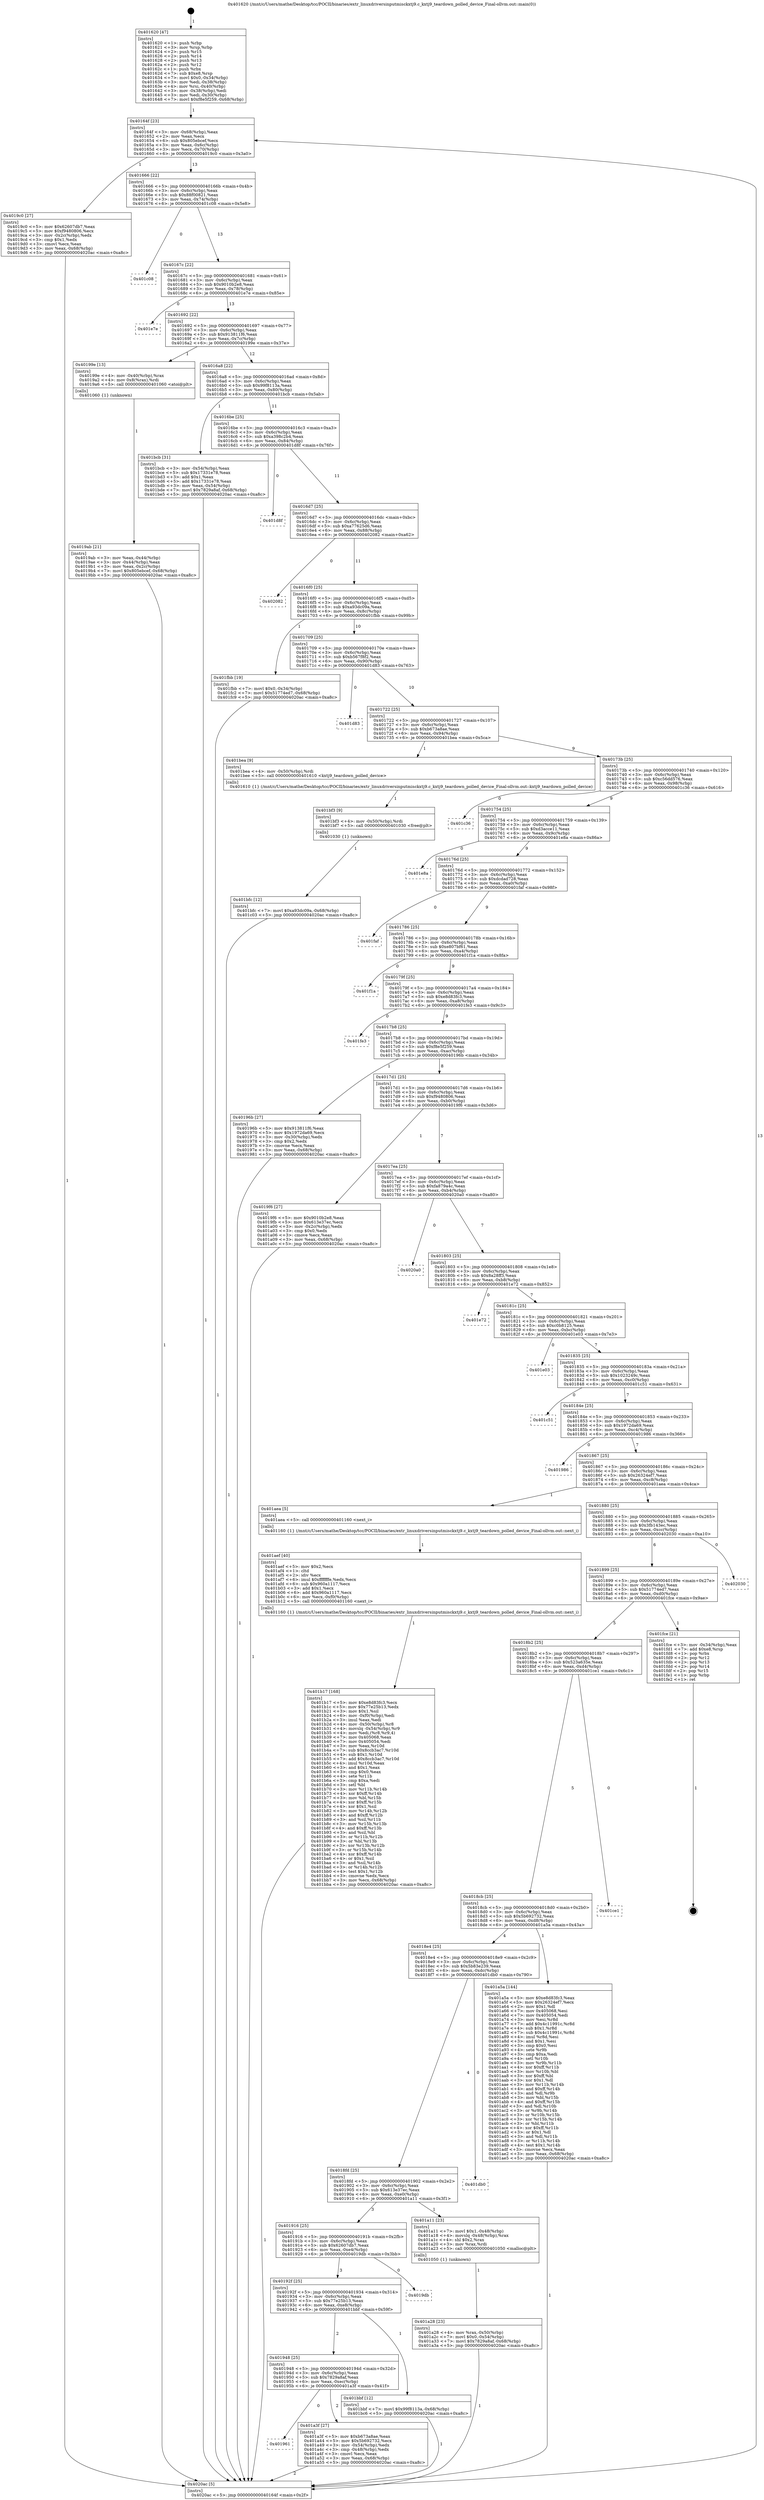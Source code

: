 digraph "0x401620" {
  label = "0x401620 (/mnt/c/Users/mathe/Desktop/tcc/POCII/binaries/extr_linuxdriversinputmisckxtj9.c_kxtj9_teardown_polled_device_Final-ollvm.out::main(0))"
  labelloc = "t"
  node[shape=record]

  Entry [label="",width=0.3,height=0.3,shape=circle,fillcolor=black,style=filled]
  "0x40164f" [label="{
     0x40164f [23]\l
     | [instrs]\l
     &nbsp;&nbsp;0x40164f \<+3\>: mov -0x68(%rbp),%eax\l
     &nbsp;&nbsp;0x401652 \<+2\>: mov %eax,%ecx\l
     &nbsp;&nbsp;0x401654 \<+6\>: sub $0x805ebcef,%ecx\l
     &nbsp;&nbsp;0x40165a \<+3\>: mov %eax,-0x6c(%rbp)\l
     &nbsp;&nbsp;0x40165d \<+3\>: mov %ecx,-0x70(%rbp)\l
     &nbsp;&nbsp;0x401660 \<+6\>: je 00000000004019c0 \<main+0x3a0\>\l
  }"]
  "0x4019c0" [label="{
     0x4019c0 [27]\l
     | [instrs]\l
     &nbsp;&nbsp;0x4019c0 \<+5\>: mov $0x62607db7,%eax\l
     &nbsp;&nbsp;0x4019c5 \<+5\>: mov $0xf9480806,%ecx\l
     &nbsp;&nbsp;0x4019ca \<+3\>: mov -0x2c(%rbp),%edx\l
     &nbsp;&nbsp;0x4019cd \<+3\>: cmp $0x1,%edx\l
     &nbsp;&nbsp;0x4019d0 \<+3\>: cmovl %ecx,%eax\l
     &nbsp;&nbsp;0x4019d3 \<+3\>: mov %eax,-0x68(%rbp)\l
     &nbsp;&nbsp;0x4019d6 \<+5\>: jmp 00000000004020ac \<main+0xa8c\>\l
  }"]
  "0x401666" [label="{
     0x401666 [22]\l
     | [instrs]\l
     &nbsp;&nbsp;0x401666 \<+5\>: jmp 000000000040166b \<main+0x4b\>\l
     &nbsp;&nbsp;0x40166b \<+3\>: mov -0x6c(%rbp),%eax\l
     &nbsp;&nbsp;0x40166e \<+5\>: sub $0x88f00821,%eax\l
     &nbsp;&nbsp;0x401673 \<+3\>: mov %eax,-0x74(%rbp)\l
     &nbsp;&nbsp;0x401676 \<+6\>: je 0000000000401c08 \<main+0x5e8\>\l
  }"]
  Exit [label="",width=0.3,height=0.3,shape=circle,fillcolor=black,style=filled,peripheries=2]
  "0x401c08" [label="{
     0x401c08\l
  }", style=dashed]
  "0x40167c" [label="{
     0x40167c [22]\l
     | [instrs]\l
     &nbsp;&nbsp;0x40167c \<+5\>: jmp 0000000000401681 \<main+0x61\>\l
     &nbsp;&nbsp;0x401681 \<+3\>: mov -0x6c(%rbp),%eax\l
     &nbsp;&nbsp;0x401684 \<+5\>: sub $0x9010b2e8,%eax\l
     &nbsp;&nbsp;0x401689 \<+3\>: mov %eax,-0x78(%rbp)\l
     &nbsp;&nbsp;0x40168c \<+6\>: je 0000000000401e7e \<main+0x85e\>\l
  }"]
  "0x401bfc" [label="{
     0x401bfc [12]\l
     | [instrs]\l
     &nbsp;&nbsp;0x401bfc \<+7\>: movl $0xa93dc09a,-0x68(%rbp)\l
     &nbsp;&nbsp;0x401c03 \<+5\>: jmp 00000000004020ac \<main+0xa8c\>\l
  }"]
  "0x401e7e" [label="{
     0x401e7e\l
  }", style=dashed]
  "0x401692" [label="{
     0x401692 [22]\l
     | [instrs]\l
     &nbsp;&nbsp;0x401692 \<+5\>: jmp 0000000000401697 \<main+0x77\>\l
     &nbsp;&nbsp;0x401697 \<+3\>: mov -0x6c(%rbp),%eax\l
     &nbsp;&nbsp;0x40169a \<+5\>: sub $0x913811f6,%eax\l
     &nbsp;&nbsp;0x40169f \<+3\>: mov %eax,-0x7c(%rbp)\l
     &nbsp;&nbsp;0x4016a2 \<+6\>: je 000000000040199e \<main+0x37e\>\l
  }"]
  "0x401bf3" [label="{
     0x401bf3 [9]\l
     | [instrs]\l
     &nbsp;&nbsp;0x401bf3 \<+4\>: mov -0x50(%rbp),%rdi\l
     &nbsp;&nbsp;0x401bf7 \<+5\>: call 0000000000401030 \<free@plt\>\l
     | [calls]\l
     &nbsp;&nbsp;0x401030 \{1\} (unknown)\l
  }"]
  "0x40199e" [label="{
     0x40199e [13]\l
     | [instrs]\l
     &nbsp;&nbsp;0x40199e \<+4\>: mov -0x40(%rbp),%rax\l
     &nbsp;&nbsp;0x4019a2 \<+4\>: mov 0x8(%rax),%rdi\l
     &nbsp;&nbsp;0x4019a6 \<+5\>: call 0000000000401060 \<atoi@plt\>\l
     | [calls]\l
     &nbsp;&nbsp;0x401060 \{1\} (unknown)\l
  }"]
  "0x4016a8" [label="{
     0x4016a8 [22]\l
     | [instrs]\l
     &nbsp;&nbsp;0x4016a8 \<+5\>: jmp 00000000004016ad \<main+0x8d\>\l
     &nbsp;&nbsp;0x4016ad \<+3\>: mov -0x6c(%rbp),%eax\l
     &nbsp;&nbsp;0x4016b0 \<+5\>: sub $0x99f8113a,%eax\l
     &nbsp;&nbsp;0x4016b5 \<+3\>: mov %eax,-0x80(%rbp)\l
     &nbsp;&nbsp;0x4016b8 \<+6\>: je 0000000000401bcb \<main+0x5ab\>\l
  }"]
  "0x401b17" [label="{
     0x401b17 [168]\l
     | [instrs]\l
     &nbsp;&nbsp;0x401b17 \<+5\>: mov $0xe8d83fc3,%ecx\l
     &nbsp;&nbsp;0x401b1c \<+5\>: mov $0x77e25b13,%edx\l
     &nbsp;&nbsp;0x401b21 \<+3\>: mov $0x1,%sil\l
     &nbsp;&nbsp;0x401b24 \<+6\>: mov -0xf0(%rbp),%edi\l
     &nbsp;&nbsp;0x401b2a \<+3\>: imul %eax,%edi\l
     &nbsp;&nbsp;0x401b2d \<+4\>: mov -0x50(%rbp),%r8\l
     &nbsp;&nbsp;0x401b31 \<+4\>: movslq -0x54(%rbp),%r9\l
     &nbsp;&nbsp;0x401b35 \<+4\>: mov %edi,(%r8,%r9,4)\l
     &nbsp;&nbsp;0x401b39 \<+7\>: mov 0x405068,%eax\l
     &nbsp;&nbsp;0x401b40 \<+7\>: mov 0x405054,%edi\l
     &nbsp;&nbsp;0x401b47 \<+3\>: mov %eax,%r10d\l
     &nbsp;&nbsp;0x401b4a \<+7\>: sub $0x8ccb3ac7,%r10d\l
     &nbsp;&nbsp;0x401b51 \<+4\>: sub $0x1,%r10d\l
     &nbsp;&nbsp;0x401b55 \<+7\>: add $0x8ccb3ac7,%r10d\l
     &nbsp;&nbsp;0x401b5c \<+4\>: imul %r10d,%eax\l
     &nbsp;&nbsp;0x401b60 \<+3\>: and $0x1,%eax\l
     &nbsp;&nbsp;0x401b63 \<+3\>: cmp $0x0,%eax\l
     &nbsp;&nbsp;0x401b66 \<+4\>: sete %r11b\l
     &nbsp;&nbsp;0x401b6a \<+3\>: cmp $0xa,%edi\l
     &nbsp;&nbsp;0x401b6d \<+3\>: setl %bl\l
     &nbsp;&nbsp;0x401b70 \<+3\>: mov %r11b,%r14b\l
     &nbsp;&nbsp;0x401b73 \<+4\>: xor $0xff,%r14b\l
     &nbsp;&nbsp;0x401b77 \<+3\>: mov %bl,%r15b\l
     &nbsp;&nbsp;0x401b7a \<+4\>: xor $0xff,%r15b\l
     &nbsp;&nbsp;0x401b7e \<+4\>: xor $0x1,%sil\l
     &nbsp;&nbsp;0x401b82 \<+3\>: mov %r14b,%r12b\l
     &nbsp;&nbsp;0x401b85 \<+4\>: and $0xff,%r12b\l
     &nbsp;&nbsp;0x401b89 \<+3\>: and %sil,%r11b\l
     &nbsp;&nbsp;0x401b8c \<+3\>: mov %r15b,%r13b\l
     &nbsp;&nbsp;0x401b8f \<+4\>: and $0xff,%r13b\l
     &nbsp;&nbsp;0x401b93 \<+3\>: and %sil,%bl\l
     &nbsp;&nbsp;0x401b96 \<+3\>: or %r11b,%r12b\l
     &nbsp;&nbsp;0x401b99 \<+3\>: or %bl,%r13b\l
     &nbsp;&nbsp;0x401b9c \<+3\>: xor %r13b,%r12b\l
     &nbsp;&nbsp;0x401b9f \<+3\>: or %r15b,%r14b\l
     &nbsp;&nbsp;0x401ba2 \<+4\>: xor $0xff,%r14b\l
     &nbsp;&nbsp;0x401ba6 \<+4\>: or $0x1,%sil\l
     &nbsp;&nbsp;0x401baa \<+3\>: and %sil,%r14b\l
     &nbsp;&nbsp;0x401bad \<+3\>: or %r14b,%r12b\l
     &nbsp;&nbsp;0x401bb0 \<+4\>: test $0x1,%r12b\l
     &nbsp;&nbsp;0x401bb4 \<+3\>: cmovne %edx,%ecx\l
     &nbsp;&nbsp;0x401bb7 \<+3\>: mov %ecx,-0x68(%rbp)\l
     &nbsp;&nbsp;0x401bba \<+5\>: jmp 00000000004020ac \<main+0xa8c\>\l
  }"]
  "0x401bcb" [label="{
     0x401bcb [31]\l
     | [instrs]\l
     &nbsp;&nbsp;0x401bcb \<+3\>: mov -0x54(%rbp),%eax\l
     &nbsp;&nbsp;0x401bce \<+5\>: sub $0x17331e78,%eax\l
     &nbsp;&nbsp;0x401bd3 \<+3\>: add $0x1,%eax\l
     &nbsp;&nbsp;0x401bd6 \<+5\>: add $0x17331e78,%eax\l
     &nbsp;&nbsp;0x401bdb \<+3\>: mov %eax,-0x54(%rbp)\l
     &nbsp;&nbsp;0x401bde \<+7\>: movl $0x7829a8af,-0x68(%rbp)\l
     &nbsp;&nbsp;0x401be5 \<+5\>: jmp 00000000004020ac \<main+0xa8c\>\l
  }"]
  "0x4016be" [label="{
     0x4016be [25]\l
     | [instrs]\l
     &nbsp;&nbsp;0x4016be \<+5\>: jmp 00000000004016c3 \<main+0xa3\>\l
     &nbsp;&nbsp;0x4016c3 \<+3\>: mov -0x6c(%rbp),%eax\l
     &nbsp;&nbsp;0x4016c6 \<+5\>: sub $0xa398c2b4,%eax\l
     &nbsp;&nbsp;0x4016cb \<+6\>: mov %eax,-0x84(%rbp)\l
     &nbsp;&nbsp;0x4016d1 \<+6\>: je 0000000000401d8f \<main+0x76f\>\l
  }"]
  "0x401aef" [label="{
     0x401aef [40]\l
     | [instrs]\l
     &nbsp;&nbsp;0x401aef \<+5\>: mov $0x2,%ecx\l
     &nbsp;&nbsp;0x401af4 \<+1\>: cltd\l
     &nbsp;&nbsp;0x401af5 \<+2\>: idiv %ecx\l
     &nbsp;&nbsp;0x401af7 \<+6\>: imul $0xfffffffe,%edx,%ecx\l
     &nbsp;&nbsp;0x401afd \<+6\>: sub $0x960a1117,%ecx\l
     &nbsp;&nbsp;0x401b03 \<+3\>: add $0x1,%ecx\l
     &nbsp;&nbsp;0x401b06 \<+6\>: add $0x960a1117,%ecx\l
     &nbsp;&nbsp;0x401b0c \<+6\>: mov %ecx,-0xf0(%rbp)\l
     &nbsp;&nbsp;0x401b12 \<+5\>: call 0000000000401160 \<next_i\>\l
     | [calls]\l
     &nbsp;&nbsp;0x401160 \{1\} (/mnt/c/Users/mathe/Desktop/tcc/POCII/binaries/extr_linuxdriversinputmisckxtj9.c_kxtj9_teardown_polled_device_Final-ollvm.out::next_i)\l
  }"]
  "0x401d8f" [label="{
     0x401d8f\l
  }", style=dashed]
  "0x4016d7" [label="{
     0x4016d7 [25]\l
     | [instrs]\l
     &nbsp;&nbsp;0x4016d7 \<+5\>: jmp 00000000004016dc \<main+0xbc\>\l
     &nbsp;&nbsp;0x4016dc \<+3\>: mov -0x6c(%rbp),%eax\l
     &nbsp;&nbsp;0x4016df \<+5\>: sub $0xa77625d6,%eax\l
     &nbsp;&nbsp;0x4016e4 \<+6\>: mov %eax,-0x88(%rbp)\l
     &nbsp;&nbsp;0x4016ea \<+6\>: je 0000000000402082 \<main+0xa62\>\l
  }"]
  "0x401961" [label="{
     0x401961\l
  }", style=dashed]
  "0x402082" [label="{
     0x402082\l
  }", style=dashed]
  "0x4016f0" [label="{
     0x4016f0 [25]\l
     | [instrs]\l
     &nbsp;&nbsp;0x4016f0 \<+5\>: jmp 00000000004016f5 \<main+0xd5\>\l
     &nbsp;&nbsp;0x4016f5 \<+3\>: mov -0x6c(%rbp),%eax\l
     &nbsp;&nbsp;0x4016f8 \<+5\>: sub $0xa93dc09a,%eax\l
     &nbsp;&nbsp;0x4016fd \<+6\>: mov %eax,-0x8c(%rbp)\l
     &nbsp;&nbsp;0x401703 \<+6\>: je 0000000000401fbb \<main+0x99b\>\l
  }"]
  "0x401a3f" [label="{
     0x401a3f [27]\l
     | [instrs]\l
     &nbsp;&nbsp;0x401a3f \<+5\>: mov $0xb673a8ae,%eax\l
     &nbsp;&nbsp;0x401a44 \<+5\>: mov $0x5b692732,%ecx\l
     &nbsp;&nbsp;0x401a49 \<+3\>: mov -0x54(%rbp),%edx\l
     &nbsp;&nbsp;0x401a4c \<+3\>: cmp -0x48(%rbp),%edx\l
     &nbsp;&nbsp;0x401a4f \<+3\>: cmovl %ecx,%eax\l
     &nbsp;&nbsp;0x401a52 \<+3\>: mov %eax,-0x68(%rbp)\l
     &nbsp;&nbsp;0x401a55 \<+5\>: jmp 00000000004020ac \<main+0xa8c\>\l
  }"]
  "0x401fbb" [label="{
     0x401fbb [19]\l
     | [instrs]\l
     &nbsp;&nbsp;0x401fbb \<+7\>: movl $0x0,-0x34(%rbp)\l
     &nbsp;&nbsp;0x401fc2 \<+7\>: movl $0x51774ed7,-0x68(%rbp)\l
     &nbsp;&nbsp;0x401fc9 \<+5\>: jmp 00000000004020ac \<main+0xa8c\>\l
  }"]
  "0x401709" [label="{
     0x401709 [25]\l
     | [instrs]\l
     &nbsp;&nbsp;0x401709 \<+5\>: jmp 000000000040170e \<main+0xee\>\l
     &nbsp;&nbsp;0x40170e \<+3\>: mov -0x6c(%rbp),%eax\l
     &nbsp;&nbsp;0x401711 \<+5\>: sub $0xb567f8f2,%eax\l
     &nbsp;&nbsp;0x401716 \<+6\>: mov %eax,-0x90(%rbp)\l
     &nbsp;&nbsp;0x40171c \<+6\>: je 0000000000401d83 \<main+0x763\>\l
  }"]
  "0x401948" [label="{
     0x401948 [25]\l
     | [instrs]\l
     &nbsp;&nbsp;0x401948 \<+5\>: jmp 000000000040194d \<main+0x32d\>\l
     &nbsp;&nbsp;0x40194d \<+3\>: mov -0x6c(%rbp),%eax\l
     &nbsp;&nbsp;0x401950 \<+5\>: sub $0x7829a8af,%eax\l
     &nbsp;&nbsp;0x401955 \<+6\>: mov %eax,-0xec(%rbp)\l
     &nbsp;&nbsp;0x40195b \<+6\>: je 0000000000401a3f \<main+0x41f\>\l
  }"]
  "0x401d83" [label="{
     0x401d83\l
  }", style=dashed]
  "0x401722" [label="{
     0x401722 [25]\l
     | [instrs]\l
     &nbsp;&nbsp;0x401722 \<+5\>: jmp 0000000000401727 \<main+0x107\>\l
     &nbsp;&nbsp;0x401727 \<+3\>: mov -0x6c(%rbp),%eax\l
     &nbsp;&nbsp;0x40172a \<+5\>: sub $0xb673a8ae,%eax\l
     &nbsp;&nbsp;0x40172f \<+6\>: mov %eax,-0x94(%rbp)\l
     &nbsp;&nbsp;0x401735 \<+6\>: je 0000000000401bea \<main+0x5ca\>\l
  }"]
  "0x401bbf" [label="{
     0x401bbf [12]\l
     | [instrs]\l
     &nbsp;&nbsp;0x401bbf \<+7\>: movl $0x99f8113a,-0x68(%rbp)\l
     &nbsp;&nbsp;0x401bc6 \<+5\>: jmp 00000000004020ac \<main+0xa8c\>\l
  }"]
  "0x401bea" [label="{
     0x401bea [9]\l
     | [instrs]\l
     &nbsp;&nbsp;0x401bea \<+4\>: mov -0x50(%rbp),%rdi\l
     &nbsp;&nbsp;0x401bee \<+5\>: call 0000000000401610 \<kxtj9_teardown_polled_device\>\l
     | [calls]\l
     &nbsp;&nbsp;0x401610 \{1\} (/mnt/c/Users/mathe/Desktop/tcc/POCII/binaries/extr_linuxdriversinputmisckxtj9.c_kxtj9_teardown_polled_device_Final-ollvm.out::kxtj9_teardown_polled_device)\l
  }"]
  "0x40173b" [label="{
     0x40173b [25]\l
     | [instrs]\l
     &nbsp;&nbsp;0x40173b \<+5\>: jmp 0000000000401740 \<main+0x120\>\l
     &nbsp;&nbsp;0x401740 \<+3\>: mov -0x6c(%rbp),%eax\l
     &nbsp;&nbsp;0x401743 \<+5\>: sub $0xc56dd576,%eax\l
     &nbsp;&nbsp;0x401748 \<+6\>: mov %eax,-0x98(%rbp)\l
     &nbsp;&nbsp;0x40174e \<+6\>: je 0000000000401c36 \<main+0x616\>\l
  }"]
  "0x40192f" [label="{
     0x40192f [25]\l
     | [instrs]\l
     &nbsp;&nbsp;0x40192f \<+5\>: jmp 0000000000401934 \<main+0x314\>\l
     &nbsp;&nbsp;0x401934 \<+3\>: mov -0x6c(%rbp),%eax\l
     &nbsp;&nbsp;0x401937 \<+5\>: sub $0x77e25b13,%eax\l
     &nbsp;&nbsp;0x40193c \<+6\>: mov %eax,-0xe8(%rbp)\l
     &nbsp;&nbsp;0x401942 \<+6\>: je 0000000000401bbf \<main+0x59f\>\l
  }"]
  "0x401c36" [label="{
     0x401c36\l
  }", style=dashed]
  "0x401754" [label="{
     0x401754 [25]\l
     | [instrs]\l
     &nbsp;&nbsp;0x401754 \<+5\>: jmp 0000000000401759 \<main+0x139\>\l
     &nbsp;&nbsp;0x401759 \<+3\>: mov -0x6c(%rbp),%eax\l
     &nbsp;&nbsp;0x40175c \<+5\>: sub $0xd3acce11,%eax\l
     &nbsp;&nbsp;0x401761 \<+6\>: mov %eax,-0x9c(%rbp)\l
     &nbsp;&nbsp;0x401767 \<+6\>: je 0000000000401e8a \<main+0x86a\>\l
  }"]
  "0x4019db" [label="{
     0x4019db\l
  }", style=dashed]
  "0x401e8a" [label="{
     0x401e8a\l
  }", style=dashed]
  "0x40176d" [label="{
     0x40176d [25]\l
     | [instrs]\l
     &nbsp;&nbsp;0x40176d \<+5\>: jmp 0000000000401772 \<main+0x152\>\l
     &nbsp;&nbsp;0x401772 \<+3\>: mov -0x6c(%rbp),%eax\l
     &nbsp;&nbsp;0x401775 \<+5\>: sub $0xdcdad728,%eax\l
     &nbsp;&nbsp;0x40177a \<+6\>: mov %eax,-0xa0(%rbp)\l
     &nbsp;&nbsp;0x401780 \<+6\>: je 0000000000401faf \<main+0x98f\>\l
  }"]
  "0x401a28" [label="{
     0x401a28 [23]\l
     | [instrs]\l
     &nbsp;&nbsp;0x401a28 \<+4\>: mov %rax,-0x50(%rbp)\l
     &nbsp;&nbsp;0x401a2c \<+7\>: movl $0x0,-0x54(%rbp)\l
     &nbsp;&nbsp;0x401a33 \<+7\>: movl $0x7829a8af,-0x68(%rbp)\l
     &nbsp;&nbsp;0x401a3a \<+5\>: jmp 00000000004020ac \<main+0xa8c\>\l
  }"]
  "0x401faf" [label="{
     0x401faf\l
  }", style=dashed]
  "0x401786" [label="{
     0x401786 [25]\l
     | [instrs]\l
     &nbsp;&nbsp;0x401786 \<+5\>: jmp 000000000040178b \<main+0x16b\>\l
     &nbsp;&nbsp;0x40178b \<+3\>: mov -0x6c(%rbp),%eax\l
     &nbsp;&nbsp;0x40178e \<+5\>: sub $0xe807bf61,%eax\l
     &nbsp;&nbsp;0x401793 \<+6\>: mov %eax,-0xa4(%rbp)\l
     &nbsp;&nbsp;0x401799 \<+6\>: je 0000000000401f1a \<main+0x8fa\>\l
  }"]
  "0x401916" [label="{
     0x401916 [25]\l
     | [instrs]\l
     &nbsp;&nbsp;0x401916 \<+5\>: jmp 000000000040191b \<main+0x2fb\>\l
     &nbsp;&nbsp;0x40191b \<+3\>: mov -0x6c(%rbp),%eax\l
     &nbsp;&nbsp;0x40191e \<+5\>: sub $0x62607db7,%eax\l
     &nbsp;&nbsp;0x401923 \<+6\>: mov %eax,-0xe4(%rbp)\l
     &nbsp;&nbsp;0x401929 \<+6\>: je 00000000004019db \<main+0x3bb\>\l
  }"]
  "0x401f1a" [label="{
     0x401f1a\l
  }", style=dashed]
  "0x40179f" [label="{
     0x40179f [25]\l
     | [instrs]\l
     &nbsp;&nbsp;0x40179f \<+5\>: jmp 00000000004017a4 \<main+0x184\>\l
     &nbsp;&nbsp;0x4017a4 \<+3\>: mov -0x6c(%rbp),%eax\l
     &nbsp;&nbsp;0x4017a7 \<+5\>: sub $0xe8d83fc3,%eax\l
     &nbsp;&nbsp;0x4017ac \<+6\>: mov %eax,-0xa8(%rbp)\l
     &nbsp;&nbsp;0x4017b2 \<+6\>: je 0000000000401fe3 \<main+0x9c3\>\l
  }"]
  "0x401a11" [label="{
     0x401a11 [23]\l
     | [instrs]\l
     &nbsp;&nbsp;0x401a11 \<+7\>: movl $0x1,-0x48(%rbp)\l
     &nbsp;&nbsp;0x401a18 \<+4\>: movslq -0x48(%rbp),%rax\l
     &nbsp;&nbsp;0x401a1c \<+4\>: shl $0x2,%rax\l
     &nbsp;&nbsp;0x401a20 \<+3\>: mov %rax,%rdi\l
     &nbsp;&nbsp;0x401a23 \<+5\>: call 0000000000401050 \<malloc@plt\>\l
     | [calls]\l
     &nbsp;&nbsp;0x401050 \{1\} (unknown)\l
  }"]
  "0x401fe3" [label="{
     0x401fe3\l
  }", style=dashed]
  "0x4017b8" [label="{
     0x4017b8 [25]\l
     | [instrs]\l
     &nbsp;&nbsp;0x4017b8 \<+5\>: jmp 00000000004017bd \<main+0x19d\>\l
     &nbsp;&nbsp;0x4017bd \<+3\>: mov -0x6c(%rbp),%eax\l
     &nbsp;&nbsp;0x4017c0 \<+5\>: sub $0xf8e5f259,%eax\l
     &nbsp;&nbsp;0x4017c5 \<+6\>: mov %eax,-0xac(%rbp)\l
     &nbsp;&nbsp;0x4017cb \<+6\>: je 000000000040196b \<main+0x34b\>\l
  }"]
  "0x4018fd" [label="{
     0x4018fd [25]\l
     | [instrs]\l
     &nbsp;&nbsp;0x4018fd \<+5\>: jmp 0000000000401902 \<main+0x2e2\>\l
     &nbsp;&nbsp;0x401902 \<+3\>: mov -0x6c(%rbp),%eax\l
     &nbsp;&nbsp;0x401905 \<+5\>: sub $0x613e37ec,%eax\l
     &nbsp;&nbsp;0x40190a \<+6\>: mov %eax,-0xe0(%rbp)\l
     &nbsp;&nbsp;0x401910 \<+6\>: je 0000000000401a11 \<main+0x3f1\>\l
  }"]
  "0x40196b" [label="{
     0x40196b [27]\l
     | [instrs]\l
     &nbsp;&nbsp;0x40196b \<+5\>: mov $0x913811f6,%eax\l
     &nbsp;&nbsp;0x401970 \<+5\>: mov $0x1972da69,%ecx\l
     &nbsp;&nbsp;0x401975 \<+3\>: mov -0x30(%rbp),%edx\l
     &nbsp;&nbsp;0x401978 \<+3\>: cmp $0x2,%edx\l
     &nbsp;&nbsp;0x40197b \<+3\>: cmovne %ecx,%eax\l
     &nbsp;&nbsp;0x40197e \<+3\>: mov %eax,-0x68(%rbp)\l
     &nbsp;&nbsp;0x401981 \<+5\>: jmp 00000000004020ac \<main+0xa8c\>\l
  }"]
  "0x4017d1" [label="{
     0x4017d1 [25]\l
     | [instrs]\l
     &nbsp;&nbsp;0x4017d1 \<+5\>: jmp 00000000004017d6 \<main+0x1b6\>\l
     &nbsp;&nbsp;0x4017d6 \<+3\>: mov -0x6c(%rbp),%eax\l
     &nbsp;&nbsp;0x4017d9 \<+5\>: sub $0xf9480806,%eax\l
     &nbsp;&nbsp;0x4017de \<+6\>: mov %eax,-0xb0(%rbp)\l
     &nbsp;&nbsp;0x4017e4 \<+6\>: je 00000000004019f6 \<main+0x3d6\>\l
  }"]
  "0x4020ac" [label="{
     0x4020ac [5]\l
     | [instrs]\l
     &nbsp;&nbsp;0x4020ac \<+5\>: jmp 000000000040164f \<main+0x2f\>\l
  }"]
  "0x401620" [label="{
     0x401620 [47]\l
     | [instrs]\l
     &nbsp;&nbsp;0x401620 \<+1\>: push %rbp\l
     &nbsp;&nbsp;0x401621 \<+3\>: mov %rsp,%rbp\l
     &nbsp;&nbsp;0x401624 \<+2\>: push %r15\l
     &nbsp;&nbsp;0x401626 \<+2\>: push %r14\l
     &nbsp;&nbsp;0x401628 \<+2\>: push %r13\l
     &nbsp;&nbsp;0x40162a \<+2\>: push %r12\l
     &nbsp;&nbsp;0x40162c \<+1\>: push %rbx\l
     &nbsp;&nbsp;0x40162d \<+7\>: sub $0xe8,%rsp\l
     &nbsp;&nbsp;0x401634 \<+7\>: movl $0x0,-0x34(%rbp)\l
     &nbsp;&nbsp;0x40163b \<+3\>: mov %edi,-0x38(%rbp)\l
     &nbsp;&nbsp;0x40163e \<+4\>: mov %rsi,-0x40(%rbp)\l
     &nbsp;&nbsp;0x401642 \<+3\>: mov -0x38(%rbp),%edi\l
     &nbsp;&nbsp;0x401645 \<+3\>: mov %edi,-0x30(%rbp)\l
     &nbsp;&nbsp;0x401648 \<+7\>: movl $0xf8e5f259,-0x68(%rbp)\l
  }"]
  "0x4019ab" [label="{
     0x4019ab [21]\l
     | [instrs]\l
     &nbsp;&nbsp;0x4019ab \<+3\>: mov %eax,-0x44(%rbp)\l
     &nbsp;&nbsp;0x4019ae \<+3\>: mov -0x44(%rbp),%eax\l
     &nbsp;&nbsp;0x4019b1 \<+3\>: mov %eax,-0x2c(%rbp)\l
     &nbsp;&nbsp;0x4019b4 \<+7\>: movl $0x805ebcef,-0x68(%rbp)\l
     &nbsp;&nbsp;0x4019bb \<+5\>: jmp 00000000004020ac \<main+0xa8c\>\l
  }"]
  "0x401db0" [label="{
     0x401db0\l
  }", style=dashed]
  "0x4019f6" [label="{
     0x4019f6 [27]\l
     | [instrs]\l
     &nbsp;&nbsp;0x4019f6 \<+5\>: mov $0x9010b2e8,%eax\l
     &nbsp;&nbsp;0x4019fb \<+5\>: mov $0x613e37ec,%ecx\l
     &nbsp;&nbsp;0x401a00 \<+3\>: mov -0x2c(%rbp),%edx\l
     &nbsp;&nbsp;0x401a03 \<+3\>: cmp $0x0,%edx\l
     &nbsp;&nbsp;0x401a06 \<+3\>: cmove %ecx,%eax\l
     &nbsp;&nbsp;0x401a09 \<+3\>: mov %eax,-0x68(%rbp)\l
     &nbsp;&nbsp;0x401a0c \<+5\>: jmp 00000000004020ac \<main+0xa8c\>\l
  }"]
  "0x4017ea" [label="{
     0x4017ea [25]\l
     | [instrs]\l
     &nbsp;&nbsp;0x4017ea \<+5\>: jmp 00000000004017ef \<main+0x1cf\>\l
     &nbsp;&nbsp;0x4017ef \<+3\>: mov -0x6c(%rbp),%eax\l
     &nbsp;&nbsp;0x4017f2 \<+5\>: sub $0xfa879a4c,%eax\l
     &nbsp;&nbsp;0x4017f7 \<+6\>: mov %eax,-0xb4(%rbp)\l
     &nbsp;&nbsp;0x4017fd \<+6\>: je 00000000004020a0 \<main+0xa80\>\l
  }"]
  "0x4018e4" [label="{
     0x4018e4 [25]\l
     | [instrs]\l
     &nbsp;&nbsp;0x4018e4 \<+5\>: jmp 00000000004018e9 \<main+0x2c9\>\l
     &nbsp;&nbsp;0x4018e9 \<+3\>: mov -0x6c(%rbp),%eax\l
     &nbsp;&nbsp;0x4018ec \<+5\>: sub $0x5b83e239,%eax\l
     &nbsp;&nbsp;0x4018f1 \<+6\>: mov %eax,-0xdc(%rbp)\l
     &nbsp;&nbsp;0x4018f7 \<+6\>: je 0000000000401db0 \<main+0x790\>\l
  }"]
  "0x4020a0" [label="{
     0x4020a0\l
  }", style=dashed]
  "0x401803" [label="{
     0x401803 [25]\l
     | [instrs]\l
     &nbsp;&nbsp;0x401803 \<+5\>: jmp 0000000000401808 \<main+0x1e8\>\l
     &nbsp;&nbsp;0x401808 \<+3\>: mov -0x6c(%rbp),%eax\l
     &nbsp;&nbsp;0x40180b \<+5\>: sub $0x8a28ff3,%eax\l
     &nbsp;&nbsp;0x401810 \<+6\>: mov %eax,-0xb8(%rbp)\l
     &nbsp;&nbsp;0x401816 \<+6\>: je 0000000000401e72 \<main+0x852\>\l
  }"]
  "0x401a5a" [label="{
     0x401a5a [144]\l
     | [instrs]\l
     &nbsp;&nbsp;0x401a5a \<+5\>: mov $0xe8d83fc3,%eax\l
     &nbsp;&nbsp;0x401a5f \<+5\>: mov $0x26324ef7,%ecx\l
     &nbsp;&nbsp;0x401a64 \<+2\>: mov $0x1,%dl\l
     &nbsp;&nbsp;0x401a66 \<+7\>: mov 0x405068,%esi\l
     &nbsp;&nbsp;0x401a6d \<+7\>: mov 0x405054,%edi\l
     &nbsp;&nbsp;0x401a74 \<+3\>: mov %esi,%r8d\l
     &nbsp;&nbsp;0x401a77 \<+7\>: add $0x4c11991c,%r8d\l
     &nbsp;&nbsp;0x401a7e \<+4\>: sub $0x1,%r8d\l
     &nbsp;&nbsp;0x401a82 \<+7\>: sub $0x4c11991c,%r8d\l
     &nbsp;&nbsp;0x401a89 \<+4\>: imul %r8d,%esi\l
     &nbsp;&nbsp;0x401a8d \<+3\>: and $0x1,%esi\l
     &nbsp;&nbsp;0x401a90 \<+3\>: cmp $0x0,%esi\l
     &nbsp;&nbsp;0x401a93 \<+4\>: sete %r9b\l
     &nbsp;&nbsp;0x401a97 \<+3\>: cmp $0xa,%edi\l
     &nbsp;&nbsp;0x401a9a \<+4\>: setl %r10b\l
     &nbsp;&nbsp;0x401a9e \<+3\>: mov %r9b,%r11b\l
     &nbsp;&nbsp;0x401aa1 \<+4\>: xor $0xff,%r11b\l
     &nbsp;&nbsp;0x401aa5 \<+3\>: mov %r10b,%bl\l
     &nbsp;&nbsp;0x401aa8 \<+3\>: xor $0xff,%bl\l
     &nbsp;&nbsp;0x401aab \<+3\>: xor $0x1,%dl\l
     &nbsp;&nbsp;0x401aae \<+3\>: mov %r11b,%r14b\l
     &nbsp;&nbsp;0x401ab1 \<+4\>: and $0xff,%r14b\l
     &nbsp;&nbsp;0x401ab5 \<+3\>: and %dl,%r9b\l
     &nbsp;&nbsp;0x401ab8 \<+3\>: mov %bl,%r15b\l
     &nbsp;&nbsp;0x401abb \<+4\>: and $0xff,%r15b\l
     &nbsp;&nbsp;0x401abf \<+3\>: and %dl,%r10b\l
     &nbsp;&nbsp;0x401ac2 \<+3\>: or %r9b,%r14b\l
     &nbsp;&nbsp;0x401ac5 \<+3\>: or %r10b,%r15b\l
     &nbsp;&nbsp;0x401ac8 \<+3\>: xor %r15b,%r14b\l
     &nbsp;&nbsp;0x401acb \<+3\>: or %bl,%r11b\l
     &nbsp;&nbsp;0x401ace \<+4\>: xor $0xff,%r11b\l
     &nbsp;&nbsp;0x401ad2 \<+3\>: or $0x1,%dl\l
     &nbsp;&nbsp;0x401ad5 \<+3\>: and %dl,%r11b\l
     &nbsp;&nbsp;0x401ad8 \<+3\>: or %r11b,%r14b\l
     &nbsp;&nbsp;0x401adb \<+4\>: test $0x1,%r14b\l
     &nbsp;&nbsp;0x401adf \<+3\>: cmovne %ecx,%eax\l
     &nbsp;&nbsp;0x401ae2 \<+3\>: mov %eax,-0x68(%rbp)\l
     &nbsp;&nbsp;0x401ae5 \<+5\>: jmp 00000000004020ac \<main+0xa8c\>\l
  }"]
  "0x401e72" [label="{
     0x401e72\l
  }", style=dashed]
  "0x40181c" [label="{
     0x40181c [25]\l
     | [instrs]\l
     &nbsp;&nbsp;0x40181c \<+5\>: jmp 0000000000401821 \<main+0x201\>\l
     &nbsp;&nbsp;0x401821 \<+3\>: mov -0x6c(%rbp),%eax\l
     &nbsp;&nbsp;0x401824 \<+5\>: sub $0xc0b8125,%eax\l
     &nbsp;&nbsp;0x401829 \<+6\>: mov %eax,-0xbc(%rbp)\l
     &nbsp;&nbsp;0x40182f \<+6\>: je 0000000000401e03 \<main+0x7e3\>\l
  }"]
  "0x4018cb" [label="{
     0x4018cb [25]\l
     | [instrs]\l
     &nbsp;&nbsp;0x4018cb \<+5\>: jmp 00000000004018d0 \<main+0x2b0\>\l
     &nbsp;&nbsp;0x4018d0 \<+3\>: mov -0x6c(%rbp),%eax\l
     &nbsp;&nbsp;0x4018d3 \<+5\>: sub $0x5b692732,%eax\l
     &nbsp;&nbsp;0x4018d8 \<+6\>: mov %eax,-0xd8(%rbp)\l
     &nbsp;&nbsp;0x4018de \<+6\>: je 0000000000401a5a \<main+0x43a\>\l
  }"]
  "0x401e03" [label="{
     0x401e03\l
  }", style=dashed]
  "0x401835" [label="{
     0x401835 [25]\l
     | [instrs]\l
     &nbsp;&nbsp;0x401835 \<+5\>: jmp 000000000040183a \<main+0x21a\>\l
     &nbsp;&nbsp;0x40183a \<+3\>: mov -0x6c(%rbp),%eax\l
     &nbsp;&nbsp;0x40183d \<+5\>: sub $0x1023249c,%eax\l
     &nbsp;&nbsp;0x401842 \<+6\>: mov %eax,-0xc0(%rbp)\l
     &nbsp;&nbsp;0x401848 \<+6\>: je 0000000000401c51 \<main+0x631\>\l
  }"]
  "0x401ce1" [label="{
     0x401ce1\l
  }", style=dashed]
  "0x401c51" [label="{
     0x401c51\l
  }", style=dashed]
  "0x40184e" [label="{
     0x40184e [25]\l
     | [instrs]\l
     &nbsp;&nbsp;0x40184e \<+5\>: jmp 0000000000401853 \<main+0x233\>\l
     &nbsp;&nbsp;0x401853 \<+3\>: mov -0x6c(%rbp),%eax\l
     &nbsp;&nbsp;0x401856 \<+5\>: sub $0x1972da69,%eax\l
     &nbsp;&nbsp;0x40185b \<+6\>: mov %eax,-0xc4(%rbp)\l
     &nbsp;&nbsp;0x401861 \<+6\>: je 0000000000401986 \<main+0x366\>\l
  }"]
  "0x4018b2" [label="{
     0x4018b2 [25]\l
     | [instrs]\l
     &nbsp;&nbsp;0x4018b2 \<+5\>: jmp 00000000004018b7 \<main+0x297\>\l
     &nbsp;&nbsp;0x4018b7 \<+3\>: mov -0x6c(%rbp),%eax\l
     &nbsp;&nbsp;0x4018ba \<+5\>: sub $0x523a635e,%eax\l
     &nbsp;&nbsp;0x4018bf \<+6\>: mov %eax,-0xd4(%rbp)\l
     &nbsp;&nbsp;0x4018c5 \<+6\>: je 0000000000401ce1 \<main+0x6c1\>\l
  }"]
  "0x401986" [label="{
     0x401986\l
  }", style=dashed]
  "0x401867" [label="{
     0x401867 [25]\l
     | [instrs]\l
     &nbsp;&nbsp;0x401867 \<+5\>: jmp 000000000040186c \<main+0x24c\>\l
     &nbsp;&nbsp;0x40186c \<+3\>: mov -0x6c(%rbp),%eax\l
     &nbsp;&nbsp;0x40186f \<+5\>: sub $0x26324ef7,%eax\l
     &nbsp;&nbsp;0x401874 \<+6\>: mov %eax,-0xc8(%rbp)\l
     &nbsp;&nbsp;0x40187a \<+6\>: je 0000000000401aea \<main+0x4ca\>\l
  }"]
  "0x401fce" [label="{
     0x401fce [21]\l
     | [instrs]\l
     &nbsp;&nbsp;0x401fce \<+3\>: mov -0x34(%rbp),%eax\l
     &nbsp;&nbsp;0x401fd1 \<+7\>: add $0xe8,%rsp\l
     &nbsp;&nbsp;0x401fd8 \<+1\>: pop %rbx\l
     &nbsp;&nbsp;0x401fd9 \<+2\>: pop %r12\l
     &nbsp;&nbsp;0x401fdb \<+2\>: pop %r13\l
     &nbsp;&nbsp;0x401fdd \<+2\>: pop %r14\l
     &nbsp;&nbsp;0x401fdf \<+2\>: pop %r15\l
     &nbsp;&nbsp;0x401fe1 \<+1\>: pop %rbp\l
     &nbsp;&nbsp;0x401fe2 \<+1\>: ret\l
  }"]
  "0x401aea" [label="{
     0x401aea [5]\l
     | [instrs]\l
     &nbsp;&nbsp;0x401aea \<+5\>: call 0000000000401160 \<next_i\>\l
     | [calls]\l
     &nbsp;&nbsp;0x401160 \{1\} (/mnt/c/Users/mathe/Desktop/tcc/POCII/binaries/extr_linuxdriversinputmisckxtj9.c_kxtj9_teardown_polled_device_Final-ollvm.out::next_i)\l
  }"]
  "0x401880" [label="{
     0x401880 [25]\l
     | [instrs]\l
     &nbsp;&nbsp;0x401880 \<+5\>: jmp 0000000000401885 \<main+0x265\>\l
     &nbsp;&nbsp;0x401885 \<+3\>: mov -0x6c(%rbp),%eax\l
     &nbsp;&nbsp;0x401888 \<+5\>: sub $0x3fb143ec,%eax\l
     &nbsp;&nbsp;0x40188d \<+6\>: mov %eax,-0xcc(%rbp)\l
     &nbsp;&nbsp;0x401893 \<+6\>: je 0000000000402030 \<main+0xa10\>\l
  }"]
  "0x401899" [label="{
     0x401899 [25]\l
     | [instrs]\l
     &nbsp;&nbsp;0x401899 \<+5\>: jmp 000000000040189e \<main+0x27e\>\l
     &nbsp;&nbsp;0x40189e \<+3\>: mov -0x6c(%rbp),%eax\l
     &nbsp;&nbsp;0x4018a1 \<+5\>: sub $0x51774ed7,%eax\l
     &nbsp;&nbsp;0x4018a6 \<+6\>: mov %eax,-0xd0(%rbp)\l
     &nbsp;&nbsp;0x4018ac \<+6\>: je 0000000000401fce \<main+0x9ae\>\l
  }"]
  "0x402030" [label="{
     0x402030\l
  }", style=dashed]
  Entry -> "0x401620" [label=" 1"]
  "0x40164f" -> "0x4019c0" [label=" 1"]
  "0x40164f" -> "0x401666" [label=" 13"]
  "0x401fce" -> Exit [label=" 1"]
  "0x401666" -> "0x401c08" [label=" 0"]
  "0x401666" -> "0x40167c" [label=" 13"]
  "0x401fbb" -> "0x4020ac" [label=" 1"]
  "0x40167c" -> "0x401e7e" [label=" 0"]
  "0x40167c" -> "0x401692" [label=" 13"]
  "0x401bfc" -> "0x4020ac" [label=" 1"]
  "0x401692" -> "0x40199e" [label=" 1"]
  "0x401692" -> "0x4016a8" [label=" 12"]
  "0x401bf3" -> "0x401bfc" [label=" 1"]
  "0x4016a8" -> "0x401bcb" [label=" 1"]
  "0x4016a8" -> "0x4016be" [label=" 11"]
  "0x401bea" -> "0x401bf3" [label=" 1"]
  "0x4016be" -> "0x401d8f" [label=" 0"]
  "0x4016be" -> "0x4016d7" [label=" 11"]
  "0x401bcb" -> "0x4020ac" [label=" 1"]
  "0x4016d7" -> "0x402082" [label=" 0"]
  "0x4016d7" -> "0x4016f0" [label=" 11"]
  "0x401bbf" -> "0x4020ac" [label=" 1"]
  "0x4016f0" -> "0x401fbb" [label=" 1"]
  "0x4016f0" -> "0x401709" [label=" 10"]
  "0x401b17" -> "0x4020ac" [label=" 1"]
  "0x401709" -> "0x401d83" [label=" 0"]
  "0x401709" -> "0x401722" [label=" 10"]
  "0x401aea" -> "0x401aef" [label=" 1"]
  "0x401722" -> "0x401bea" [label=" 1"]
  "0x401722" -> "0x40173b" [label=" 9"]
  "0x401a5a" -> "0x4020ac" [label=" 1"]
  "0x40173b" -> "0x401c36" [label=" 0"]
  "0x40173b" -> "0x401754" [label=" 9"]
  "0x401948" -> "0x401961" [label=" 0"]
  "0x401754" -> "0x401e8a" [label=" 0"]
  "0x401754" -> "0x40176d" [label=" 9"]
  "0x401948" -> "0x401a3f" [label=" 2"]
  "0x40176d" -> "0x401faf" [label=" 0"]
  "0x40176d" -> "0x401786" [label=" 9"]
  "0x40192f" -> "0x401948" [label=" 2"]
  "0x401786" -> "0x401f1a" [label=" 0"]
  "0x401786" -> "0x40179f" [label=" 9"]
  "0x40192f" -> "0x401bbf" [label=" 1"]
  "0x40179f" -> "0x401fe3" [label=" 0"]
  "0x40179f" -> "0x4017b8" [label=" 9"]
  "0x401a3f" -> "0x4020ac" [label=" 2"]
  "0x4017b8" -> "0x40196b" [label=" 1"]
  "0x4017b8" -> "0x4017d1" [label=" 8"]
  "0x40196b" -> "0x4020ac" [label=" 1"]
  "0x401620" -> "0x40164f" [label=" 1"]
  "0x4020ac" -> "0x40164f" [label=" 13"]
  "0x40199e" -> "0x4019ab" [label=" 1"]
  "0x4019ab" -> "0x4020ac" [label=" 1"]
  "0x4019c0" -> "0x4020ac" [label=" 1"]
  "0x401916" -> "0x4019db" [label=" 0"]
  "0x4017d1" -> "0x4019f6" [label=" 1"]
  "0x4017d1" -> "0x4017ea" [label=" 7"]
  "0x4019f6" -> "0x4020ac" [label=" 1"]
  "0x401aef" -> "0x401b17" [label=" 1"]
  "0x4017ea" -> "0x4020a0" [label=" 0"]
  "0x4017ea" -> "0x401803" [label=" 7"]
  "0x401a11" -> "0x401a28" [label=" 1"]
  "0x401803" -> "0x401e72" [label=" 0"]
  "0x401803" -> "0x40181c" [label=" 7"]
  "0x4018fd" -> "0x401916" [label=" 3"]
  "0x40181c" -> "0x401e03" [label=" 0"]
  "0x40181c" -> "0x401835" [label=" 7"]
  "0x401916" -> "0x40192f" [label=" 3"]
  "0x401835" -> "0x401c51" [label=" 0"]
  "0x401835" -> "0x40184e" [label=" 7"]
  "0x4018e4" -> "0x4018fd" [label=" 4"]
  "0x40184e" -> "0x401986" [label=" 0"]
  "0x40184e" -> "0x401867" [label=" 7"]
  "0x401a28" -> "0x4020ac" [label=" 1"]
  "0x401867" -> "0x401aea" [label=" 1"]
  "0x401867" -> "0x401880" [label=" 6"]
  "0x4018cb" -> "0x4018e4" [label=" 4"]
  "0x401880" -> "0x402030" [label=" 0"]
  "0x401880" -> "0x401899" [label=" 6"]
  "0x4018cb" -> "0x401a5a" [label=" 1"]
  "0x401899" -> "0x401fce" [label=" 1"]
  "0x401899" -> "0x4018b2" [label=" 5"]
  "0x4018e4" -> "0x401db0" [label=" 0"]
  "0x4018b2" -> "0x401ce1" [label=" 0"]
  "0x4018b2" -> "0x4018cb" [label=" 5"]
  "0x4018fd" -> "0x401a11" [label=" 1"]
}
